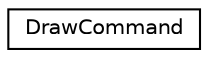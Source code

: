 digraph G
{
  edge [fontname="Helvetica",fontsize="10",labelfontname="Helvetica",labelfontsize="10"];
  node [fontname="Helvetica",fontsize="10",shape=record];
  rankdir="LR";
  Node1 [label="DrawCommand",height=0.2,width=0.4,color="black", fillcolor="white", style="filled",URL="$struct_draw_command.html"];
}
